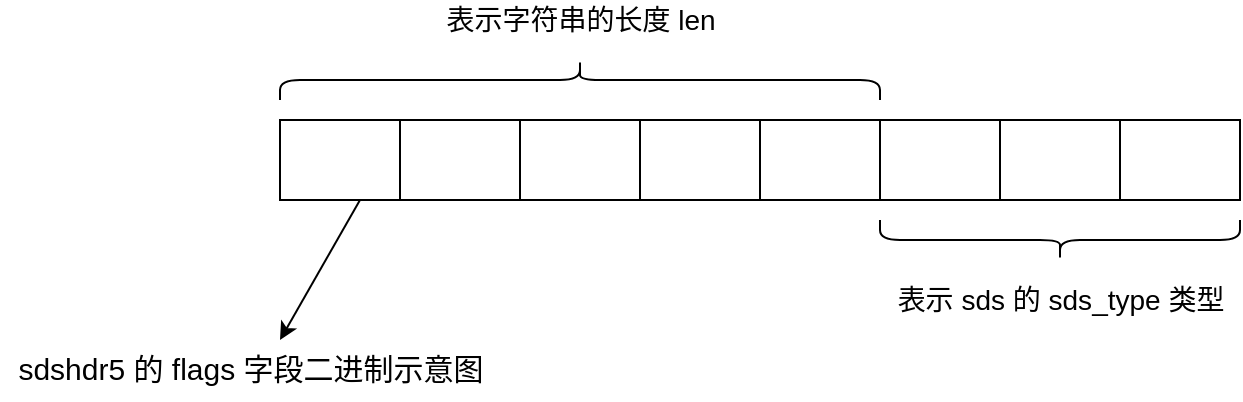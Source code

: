 <mxfile version="15.9.4" type="device"><diagram id="S0GBOyj31Hs1LUrtVDdr" name="第 1 页"><mxGraphModel dx="1488" dy="907" grid="1" gridSize="10" guides="1" tooltips="1" connect="1" arrows="1" fold="1" page="1" pageScale="1" pageWidth="827" pageHeight="1169" math="0" shadow="0"><root><mxCell id="0"/><mxCell id="1" parent="0"/><mxCell id="y-WVOS3YW27JDyaWVCti-28" value="" style="group;fillColor=#33FFFF;strokeColor=#007FFF;" vertex="1" connectable="0" parent="1"><mxGeometry x="160" y="400" width="480" height="40" as="geometry"/></mxCell><mxCell id="y-WVOS3YW27JDyaWVCti-1" value="" style="shape=table;html=1;whiteSpace=wrap;startSize=0;container=1;collapsible=0;childLayout=tableLayout;" vertex="1" parent="y-WVOS3YW27JDyaWVCti-28"><mxGeometry width="180" height="40" as="geometry"/></mxCell><mxCell id="y-WVOS3YW27JDyaWVCti-2" value="" style="shape=partialRectangle;html=1;whiteSpace=wrap;collapsible=0;dropTarget=0;pointerEvents=0;fillColor=none;top=0;left=0;bottom=0;right=0;points=[[0,0.5],[1,0.5]];portConstraint=eastwest;" vertex="1" parent="y-WVOS3YW27JDyaWVCti-1"><mxGeometry width="180" height="40" as="geometry"/></mxCell><mxCell id="y-WVOS3YW27JDyaWVCti-3" value="" style="shape=partialRectangle;html=1;whiteSpace=wrap;connectable=0;fillColor=none;top=0;left=0;bottom=0;right=0;overflow=hidden;pointerEvents=1;" vertex="1" parent="y-WVOS3YW27JDyaWVCti-2"><mxGeometry width="60" height="40" as="geometry"><mxRectangle width="60" height="40" as="alternateBounds"/></mxGeometry></mxCell><mxCell id="y-WVOS3YW27JDyaWVCti-4" value="" style="shape=partialRectangle;html=1;whiteSpace=wrap;connectable=0;fillColor=none;top=0;left=0;bottom=0;right=0;overflow=hidden;pointerEvents=1;" vertex="1" parent="y-WVOS3YW27JDyaWVCti-2"><mxGeometry x="60" width="60" height="40" as="geometry"><mxRectangle width="60" height="40" as="alternateBounds"/></mxGeometry></mxCell><mxCell id="y-WVOS3YW27JDyaWVCti-5" value="" style="shape=partialRectangle;html=1;whiteSpace=wrap;connectable=0;fillColor=none;top=0;left=0;bottom=0;right=0;overflow=hidden;pointerEvents=1;" vertex="1" parent="y-WVOS3YW27JDyaWVCti-2"><mxGeometry x="120" width="60" height="40" as="geometry"><mxRectangle width="60" height="40" as="alternateBounds"/></mxGeometry></mxCell><mxCell id="y-WVOS3YW27JDyaWVCti-18" value="" style="shape=table;html=1;whiteSpace=wrap;startSize=0;container=1;collapsible=0;childLayout=tableLayout;" vertex="1" parent="y-WVOS3YW27JDyaWVCti-28"><mxGeometry x="180" width="180" height="40" as="geometry"/></mxCell><mxCell id="y-WVOS3YW27JDyaWVCti-19" value="" style="shape=partialRectangle;html=1;whiteSpace=wrap;collapsible=0;dropTarget=0;pointerEvents=0;fillColor=none;top=0;left=0;bottom=0;right=0;points=[[0,0.5],[1,0.5]];portConstraint=eastwest;" vertex="1" parent="y-WVOS3YW27JDyaWVCti-18"><mxGeometry width="180" height="40" as="geometry"/></mxCell><mxCell id="y-WVOS3YW27JDyaWVCti-20" value="" style="shape=partialRectangle;html=1;whiteSpace=wrap;connectable=0;fillColor=none;top=0;left=0;bottom=0;right=0;overflow=hidden;pointerEvents=1;" vertex="1" parent="y-WVOS3YW27JDyaWVCti-19"><mxGeometry width="60" height="40" as="geometry"><mxRectangle width="60" height="40" as="alternateBounds"/></mxGeometry></mxCell><mxCell id="y-WVOS3YW27JDyaWVCti-21" value="" style="shape=partialRectangle;html=1;whiteSpace=wrap;connectable=0;fillColor=none;top=0;left=0;bottom=0;right=0;overflow=hidden;pointerEvents=1;" vertex="1" parent="y-WVOS3YW27JDyaWVCti-19"><mxGeometry x="60" width="60" height="40" as="geometry"><mxRectangle width="60" height="40" as="alternateBounds"/></mxGeometry></mxCell><mxCell id="y-WVOS3YW27JDyaWVCti-22" value="" style="shape=partialRectangle;html=1;whiteSpace=wrap;connectable=0;fillColor=none;top=0;left=0;bottom=0;right=0;overflow=hidden;pointerEvents=1;" vertex="1" parent="y-WVOS3YW27JDyaWVCti-19"><mxGeometry x="120" width="60" height="40" as="geometry"><mxRectangle width="60" height="40" as="alternateBounds"/></mxGeometry></mxCell><mxCell id="y-WVOS3YW27JDyaWVCti-23" value="" style="shape=table;html=1;whiteSpace=wrap;startSize=0;container=1;collapsible=0;childLayout=tableLayout;" vertex="1" parent="y-WVOS3YW27JDyaWVCti-28"><mxGeometry x="300" width="180" height="40" as="geometry"/></mxCell><mxCell id="y-WVOS3YW27JDyaWVCti-24" value="" style="shape=partialRectangle;html=1;whiteSpace=wrap;collapsible=0;dropTarget=0;pointerEvents=0;fillColor=none;top=0;left=0;bottom=0;right=0;points=[[0,0.5],[1,0.5]];portConstraint=eastwest;" vertex="1" parent="y-WVOS3YW27JDyaWVCti-23"><mxGeometry width="180" height="40" as="geometry"/></mxCell><mxCell id="y-WVOS3YW27JDyaWVCti-25" value="" style="shape=partialRectangle;html=1;whiteSpace=wrap;connectable=0;fillColor=none;top=0;left=0;bottom=0;right=0;overflow=hidden;pointerEvents=1;" vertex="1" parent="y-WVOS3YW27JDyaWVCti-24"><mxGeometry width="60" height="40" as="geometry"><mxRectangle width="60" height="40" as="alternateBounds"/></mxGeometry></mxCell><mxCell id="y-WVOS3YW27JDyaWVCti-26" value="" style="shape=partialRectangle;html=1;whiteSpace=wrap;connectable=0;fillColor=none;top=0;left=0;bottom=0;right=0;overflow=hidden;pointerEvents=1;" vertex="1" parent="y-WVOS3YW27JDyaWVCti-24"><mxGeometry x="60" width="60" height="40" as="geometry"><mxRectangle width="60" height="40" as="alternateBounds"/></mxGeometry></mxCell><mxCell id="y-WVOS3YW27JDyaWVCti-27" value="" style="shape=partialRectangle;html=1;whiteSpace=wrap;connectable=0;fillColor=none;top=0;left=0;bottom=0;right=0;overflow=hidden;pointerEvents=1;strokeColor=#007FFF;" vertex="1" parent="y-WVOS3YW27JDyaWVCti-24"><mxGeometry x="120" width="60" height="40" as="geometry"><mxRectangle width="60" height="40" as="alternateBounds"/></mxGeometry></mxCell><mxCell id="y-WVOS3YW27JDyaWVCti-29" value="" style="shape=curlyBracket;whiteSpace=wrap;html=1;rounded=1;flipH=1;direction=south;" vertex="1" parent="1"><mxGeometry x="160" y="370" width="300" height="20" as="geometry"/></mxCell><mxCell id="y-WVOS3YW27JDyaWVCti-30" value="" style="shape=curlyBracket;whiteSpace=wrap;html=1;rounded=1;flipH=1;direction=north;" vertex="1" parent="1"><mxGeometry x="460" y="450" width="180" height="20" as="geometry"/></mxCell><mxCell id="y-WVOS3YW27JDyaWVCti-31" value="&lt;font style=&quot;font-size: 14px&quot;&gt;表示字符串的长度 len&lt;/font&gt;" style="text;html=1;resizable=0;autosize=1;align=center;verticalAlign=middle;points=[];fillColor=none;strokeColor=none;rounded=0;" vertex="1" parent="1"><mxGeometry x="235" y="340" width="150" height="20" as="geometry"/></mxCell><mxCell id="y-WVOS3YW27JDyaWVCti-32" value="&lt;font style=&quot;font-size: 14px&quot;&gt;表示 sds 的 sds&lt;span style=&quot;text-align: left&quot;&gt;_type 类型&lt;/span&gt;&lt;/font&gt;" style="text;html=1;resizable=0;autosize=1;align=center;verticalAlign=middle;points=[];fillColor=none;strokeColor=none;rounded=0;" vertex="1" parent="1"><mxGeometry x="460" y="480" width="180" height="20" as="geometry"/></mxCell><mxCell id="y-WVOS3YW27JDyaWVCti-33" value="" style="endArrow=classic;html=1;rounded=0;fontSize=14;" edge="1" parent="1"><mxGeometry width="50" height="50" relative="1" as="geometry"><mxPoint x="200" y="440" as="sourcePoint"/><mxPoint x="160" y="510" as="targetPoint"/></mxGeometry></mxCell><mxCell id="y-WVOS3YW27JDyaWVCti-34" value="&lt;div style=&quot;line-height: 1.75 ; text-align: left&quot;&gt;&lt;font style=&quot;font-size: 15px&quot;&gt;sdshdr5 的 flags 字段二进制示意图&lt;/font&gt;&lt;/div&gt;" style="text;html=1;resizable=0;autosize=1;align=center;verticalAlign=middle;points=[];fillColor=none;strokeColor=none;rounded=0;" vertex="1" parent="1"><mxGeometry x="20" y="510" width="250" height="30" as="geometry"/></mxCell></root></mxGraphModel></diagram></mxfile>